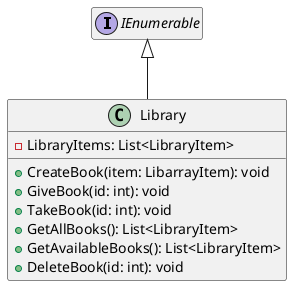 @startuml LibraryList
interface IEnumerable {}
class Library {
    - LibraryItems: List<LibraryItem>
    + CreateBook(item: LibarrayItem): void
    + GiveBook(id: int): void
    + TakeBook(id: int): void
    + GetAllBooks(): List<LibraryItem>
    + GetAvailableBooks(): List<LibraryItem>
    + DeleteBook(id: int): void
}

hide empty fields
hide empty methods

Library -up-|> IEnumerable
@enduml